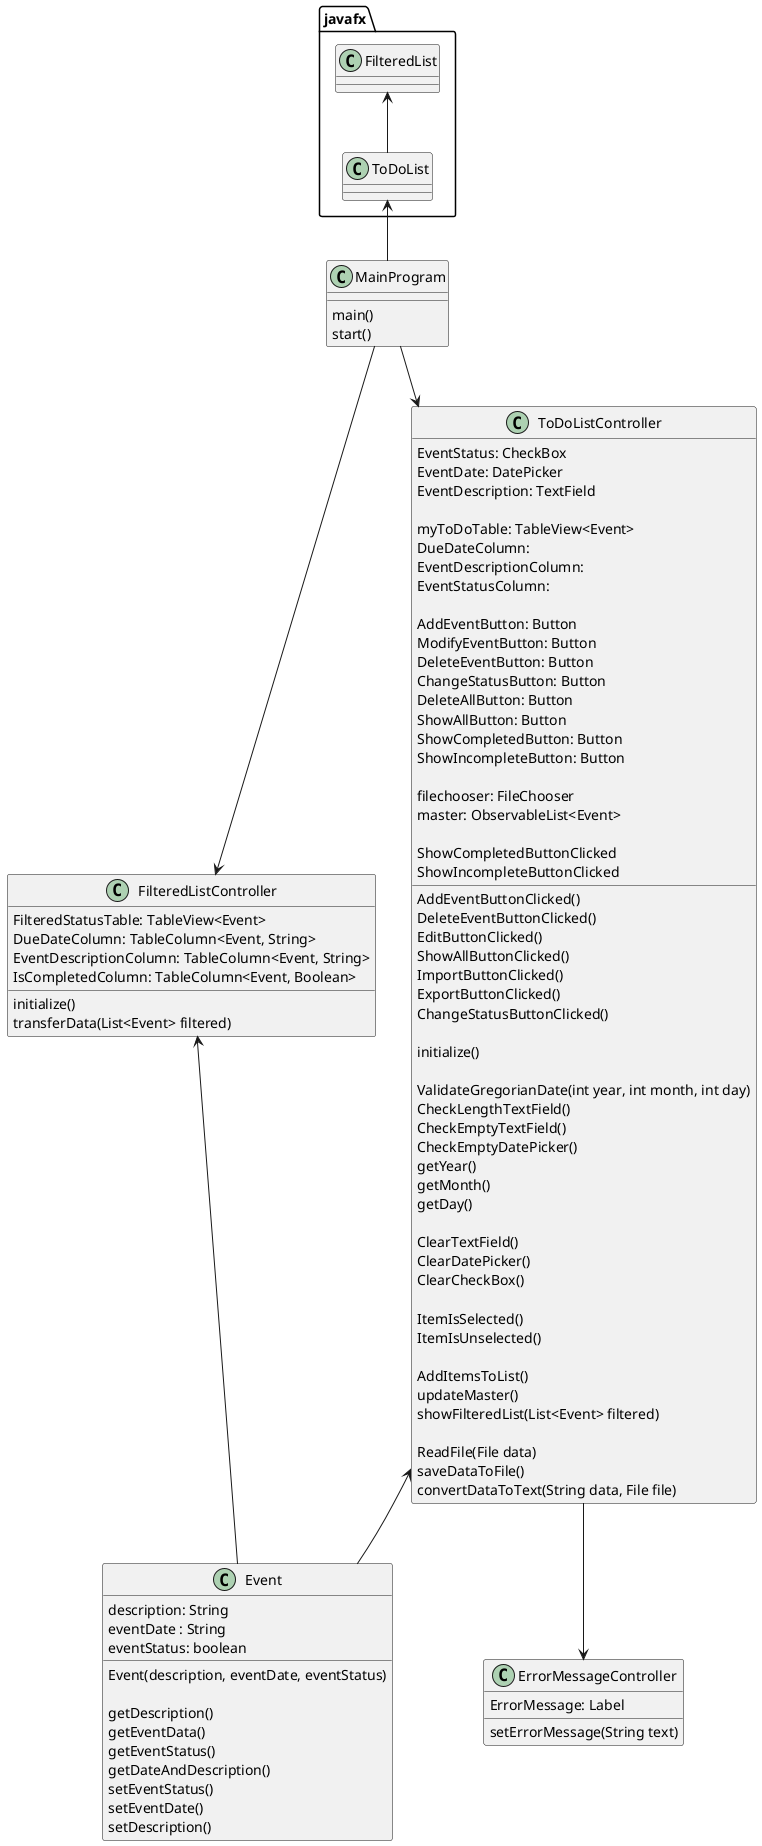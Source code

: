 @startuml
'https://plantuml.com/sequence-diagram

class MainProgram{
    main()
    start()
}
class Event{
    description: String
    eventDate : String
    eventStatus: boolean

    Event(description, eventDate, eventStatus)

    getDescription()
    getEventData()
    getEventStatus()
    getDateAndDescription()
    setEventStatus()
    setEventDate()
    setDescription()
}
class FilteredListController{
     FilteredStatusTable: TableView<Event>
     DueDateColumn: TableColumn<Event, String>
     EventDescriptionColumn: TableColumn<Event, String>
     IsCompletedColumn: TableColumn<Event, Boolean>

     initialize()
     transferData(List<Event> filtered)
}
class ToDoListController{
    EventStatus: CheckBox
    EventDate: DatePicker
    EventDescription: TextField

    myToDoTable: TableView<Event>
    DueDateColumn:
    EventDescriptionColumn:
    EventStatusColumn:

    AddEventButton: Button
    ModifyEventButton: Button
    DeleteEventButton: Button
    ChangeStatusButton: Button
    DeleteAllButton: Button
    ShowAllButton: Button
    ShowCompletedButton: Button
    ShowIncompleteButton: Button

    filechooser: FileChooser
    master: ObservableList<Event>

    AddEventButtonClicked()
    DeleteEventButtonClicked()
    EditButtonClicked()
    ShowCompletedButtonClicked
    ShowIncompleteButtonClicked
    ShowAllButtonClicked()
    ImportButtonClicked()
    ExportButtonClicked()
    ChangeStatusButtonClicked()

    initialize()

    ValidateGregorianDate(int year, int month, int day)
    CheckLengthTextField()
    CheckEmptyTextField()
    CheckEmptyDatePicker()
    getYear()
    getMonth()
    getDay()

    ClearTextField()
    ClearDatePicker()
    ClearCheckBox()

    ItemIsSelected()
    ItemIsUnselected()

    AddItemsToList()
    updateMaster()
    showFilteredList(List<Event> filtered)

    ReadFile(File data)
    saveDataToFile()
    convertDataToText(String data, File file)
}

class ErrorMessageController{
    ErrorMessage: Label
    setErrorMessage(String text)
}

javafx.FilteredList <-- javafx.ToDoList
javafx.ToDoList <-- MainProgram
MainProgram --> FilteredListController
MainProgram --> ToDoListController
ToDoListController --> ErrorMessageController
FilteredListController <-- Event
ToDoListController <-- Event
@enduml